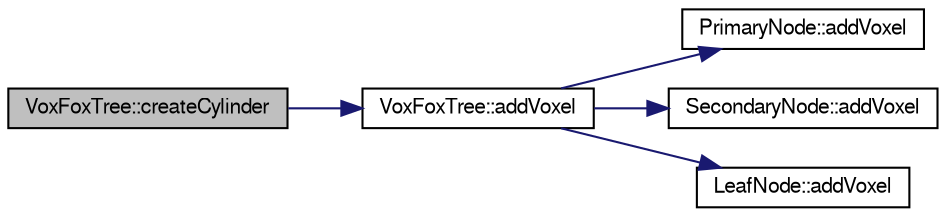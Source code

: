 digraph "VoxFoxTree::createCylinder"
{
  edge [fontname="FreeSans",fontsize="10",labelfontname="FreeSans",labelfontsize="10"];
  node [fontname="FreeSans",fontsize="10",shape=record];
  rankdir="LR";
  Node1 [label="VoxFoxTree::createCylinder",height=0.2,width=0.4,color="black", fillcolor="grey75", style="filled", fontcolor="black"];
  Node1 -> Node2 [color="midnightblue",fontsize="10",style="solid",fontname="FreeSans"];
  Node2 [label="VoxFoxTree::addVoxel",height=0.2,width=0.4,color="black", fillcolor="white", style="filled",URL="$class_vox_fox_tree.html#a047039c5f856878b156d083c1743b342",tooltip="addVoxel adds Voxel at specified _position to VoxFoxTree "];
  Node2 -> Node3 [color="midnightblue",fontsize="10",style="solid",fontname="FreeSans"];
  Node3 [label="PrimaryNode::addVoxel",height=0.2,width=0.4,color="black", fillcolor="white", style="filled",URL="$class_primary_node.html#a585f60de0e9cd28fcbe0fe5d75c26ad3",tooltip="addVoxel tries to add voxel to the PrimaryNode "];
  Node2 -> Node4 [color="midnightblue",fontsize="10",style="solid",fontname="FreeSans"];
  Node4 [label="SecondaryNode::addVoxel",height=0.2,width=0.4,color="black", fillcolor="white", style="filled",URL="$class_secondary_node.html#ab7323e7b8bca4d20290e72644aa4f046",tooltip="addVoxel tries to add voxel to the SecondaryNode "];
  Node2 -> Node5 [color="midnightblue",fontsize="10",style="solid",fontname="FreeSans"];
  Node5 [label="LeafNode::addVoxel",height=0.2,width=0.4,color="black", fillcolor="white", style="filled",URL="$class_leaf_node.html#a3feb48636636e59b85652875e1cbcb5d",tooltip="addVoxel adds Voxel at specified _position to LeafNode "];
}
